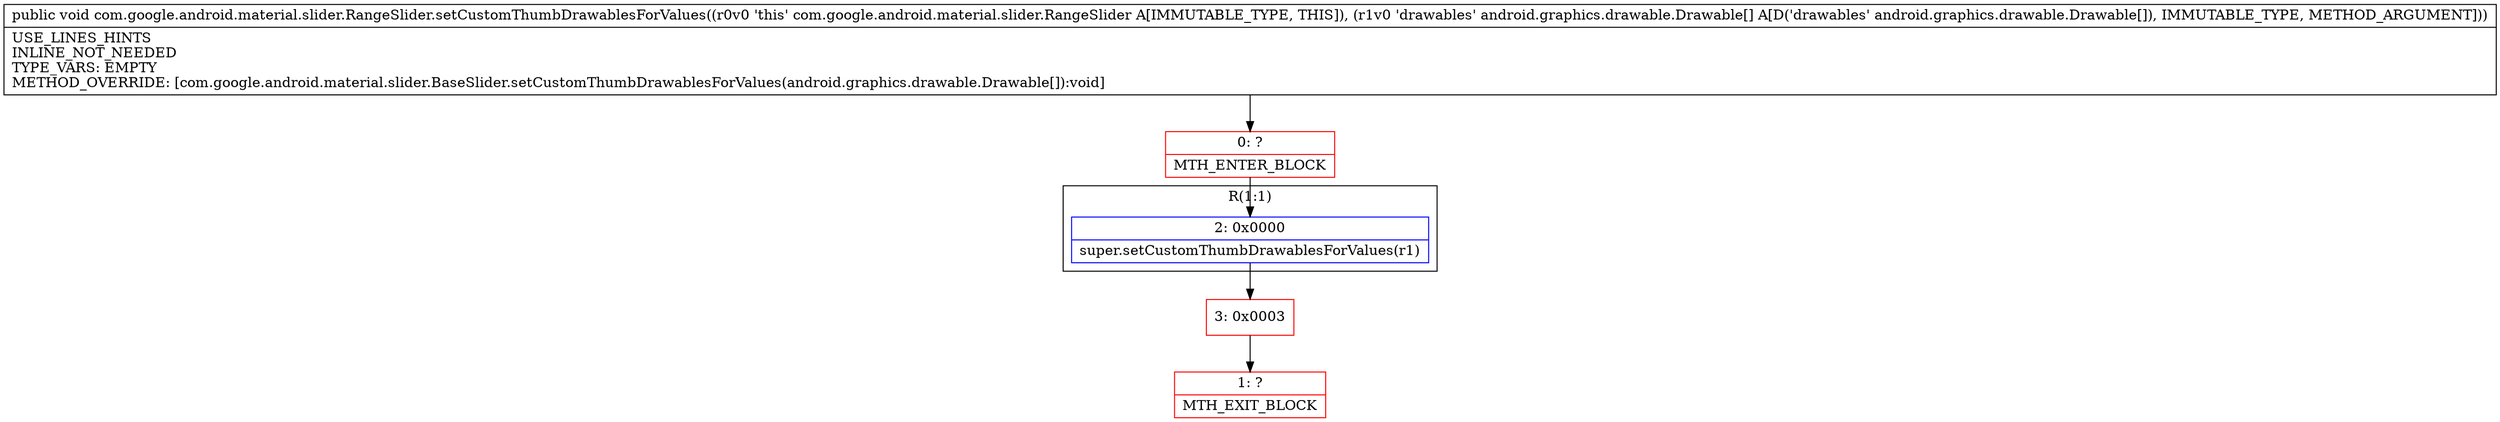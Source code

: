 digraph "CFG forcom.google.android.material.slider.RangeSlider.setCustomThumbDrawablesForValues([Landroid\/graphics\/drawable\/Drawable;)V" {
subgraph cluster_Region_604534779 {
label = "R(1:1)";
node [shape=record,color=blue];
Node_2 [shape=record,label="{2\:\ 0x0000|super.setCustomThumbDrawablesForValues(r1)\l}"];
}
Node_0 [shape=record,color=red,label="{0\:\ ?|MTH_ENTER_BLOCK\l}"];
Node_3 [shape=record,color=red,label="{3\:\ 0x0003}"];
Node_1 [shape=record,color=red,label="{1\:\ ?|MTH_EXIT_BLOCK\l}"];
MethodNode[shape=record,label="{public void com.google.android.material.slider.RangeSlider.setCustomThumbDrawablesForValues((r0v0 'this' com.google.android.material.slider.RangeSlider A[IMMUTABLE_TYPE, THIS]), (r1v0 'drawables' android.graphics.drawable.Drawable[] A[D('drawables' android.graphics.drawable.Drawable[]), IMMUTABLE_TYPE, METHOD_ARGUMENT]))  | USE_LINES_HINTS\lINLINE_NOT_NEEDED\lTYPE_VARS: EMPTY\lMETHOD_OVERRIDE: [com.google.android.material.slider.BaseSlider.setCustomThumbDrawablesForValues(android.graphics.drawable.Drawable[]):void]\l}"];
MethodNode -> Node_0;Node_2 -> Node_3;
Node_0 -> Node_2;
Node_3 -> Node_1;
}


